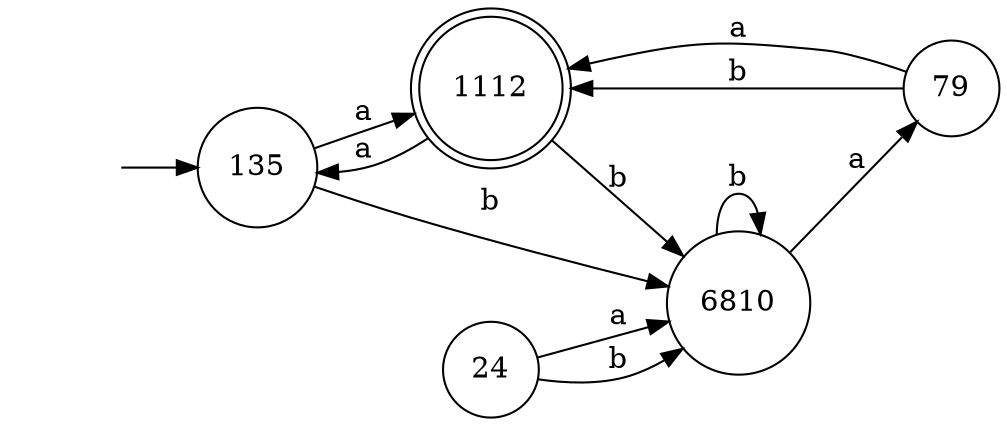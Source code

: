 digraph "tfm\static\imagem\AFD_MIN" {
	graph [rankdir=LR]
	"" [label="" shape=plaintext]
	1112 [label=1112 shape=doublecircle]
	24 [label=24 shape=circle]
	79 [label=79 shape=circle]
	135 [label=135 shape=circle]
	6810 [label=6810 shape=circle]
	"" -> 135 [label=""]
	1112 -> 135 [label=a]
	1112 -> 6810 [label=b]
	135 -> 1112 [label=a]
	135 -> 6810 [label=b]
	6810 -> 79 [label=a]
	6810 -> 6810 [label=b]
	24 -> 6810 [label=a]
	24 -> 6810 [label=b]
	79 -> 1112 [label=a]
	79 -> 1112 [label=b]
}
